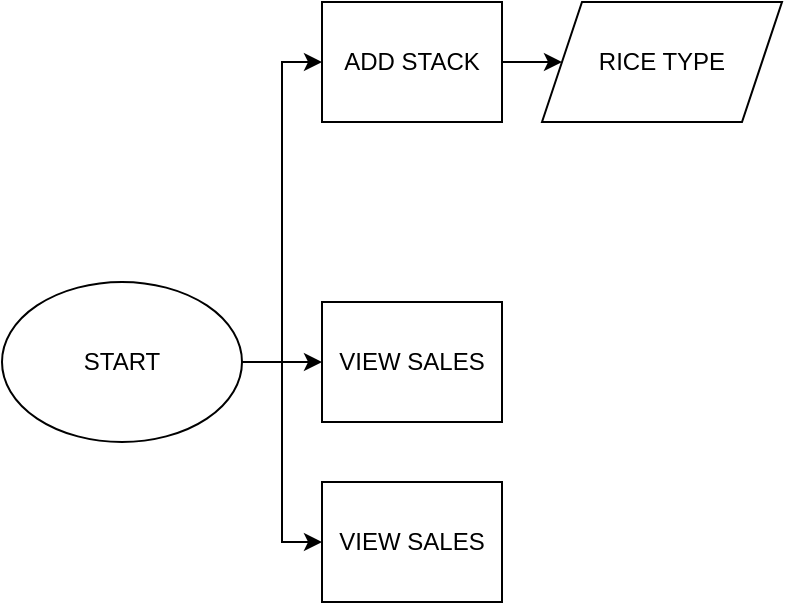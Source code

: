 <mxfile version="24.8.6">
  <diagram name="Page-1" id="mb6LI2gXLhsFhramWReM">
    <mxGraphModel dx="1434" dy="746" grid="1" gridSize="10" guides="1" tooltips="1" connect="1" arrows="1" fold="1" page="1" pageScale="1" pageWidth="850" pageHeight="1100" math="0" shadow="0">
      <root>
        <mxCell id="0" />
        <mxCell id="1" parent="0" />
        <mxCell id="F7rRFimcTEZNJ7d2efaI-5" style="edgeStyle=orthogonalEdgeStyle;rounded=0;orthogonalLoop=1;jettySize=auto;html=1;entryX=0;entryY=0.5;entryDx=0;entryDy=0;" edge="1" parent="1" source="F7rRFimcTEZNJ7d2efaI-1" target="F7rRFimcTEZNJ7d2efaI-3">
          <mxGeometry relative="1" as="geometry" />
        </mxCell>
        <mxCell id="F7rRFimcTEZNJ7d2efaI-6" style="edgeStyle=orthogonalEdgeStyle;rounded=0;orthogonalLoop=1;jettySize=auto;html=1;entryX=0;entryY=0.5;entryDx=0;entryDy=0;" edge="1" parent="1" source="F7rRFimcTEZNJ7d2efaI-1" target="F7rRFimcTEZNJ7d2efaI-2">
          <mxGeometry relative="1" as="geometry" />
        </mxCell>
        <mxCell id="F7rRFimcTEZNJ7d2efaI-7" style="edgeStyle=orthogonalEdgeStyle;rounded=0;orthogonalLoop=1;jettySize=auto;html=1;entryX=0;entryY=0.5;entryDx=0;entryDy=0;" edge="1" parent="1" source="F7rRFimcTEZNJ7d2efaI-1" target="F7rRFimcTEZNJ7d2efaI-4">
          <mxGeometry relative="1" as="geometry" />
        </mxCell>
        <mxCell id="F7rRFimcTEZNJ7d2efaI-1" value="START" style="ellipse;whiteSpace=wrap;html=1;" vertex="1" parent="1">
          <mxGeometry x="10" y="190" width="120" height="80" as="geometry" />
        </mxCell>
        <mxCell id="F7rRFimcTEZNJ7d2efaI-9" style="edgeStyle=orthogonalEdgeStyle;rounded=0;orthogonalLoop=1;jettySize=auto;html=1;entryX=0;entryY=0.5;entryDx=0;entryDy=0;" edge="1" parent="1" source="F7rRFimcTEZNJ7d2efaI-2" target="F7rRFimcTEZNJ7d2efaI-8">
          <mxGeometry relative="1" as="geometry" />
        </mxCell>
        <mxCell id="F7rRFimcTEZNJ7d2efaI-2" value="ADD STACK" style="rounded=0;whiteSpace=wrap;html=1;" vertex="1" parent="1">
          <mxGeometry x="170" y="50" width="90" height="60" as="geometry" />
        </mxCell>
        <mxCell id="F7rRFimcTEZNJ7d2efaI-3" value="VIEW SALES" style="rounded=0;whiteSpace=wrap;html=1;" vertex="1" parent="1">
          <mxGeometry x="170" y="200" width="90" height="60" as="geometry" />
        </mxCell>
        <mxCell id="F7rRFimcTEZNJ7d2efaI-4" value="VIEW SALES" style="rounded=0;whiteSpace=wrap;html=1;" vertex="1" parent="1">
          <mxGeometry x="170" y="290" width="90" height="60" as="geometry" />
        </mxCell>
        <mxCell id="F7rRFimcTEZNJ7d2efaI-8" value="RICE TYPE" style="shape=parallelogram;perimeter=parallelogramPerimeter;whiteSpace=wrap;html=1;fixedSize=1;" vertex="1" parent="1">
          <mxGeometry x="280" y="50" width="120" height="60" as="geometry" />
        </mxCell>
      </root>
    </mxGraphModel>
  </diagram>
</mxfile>
